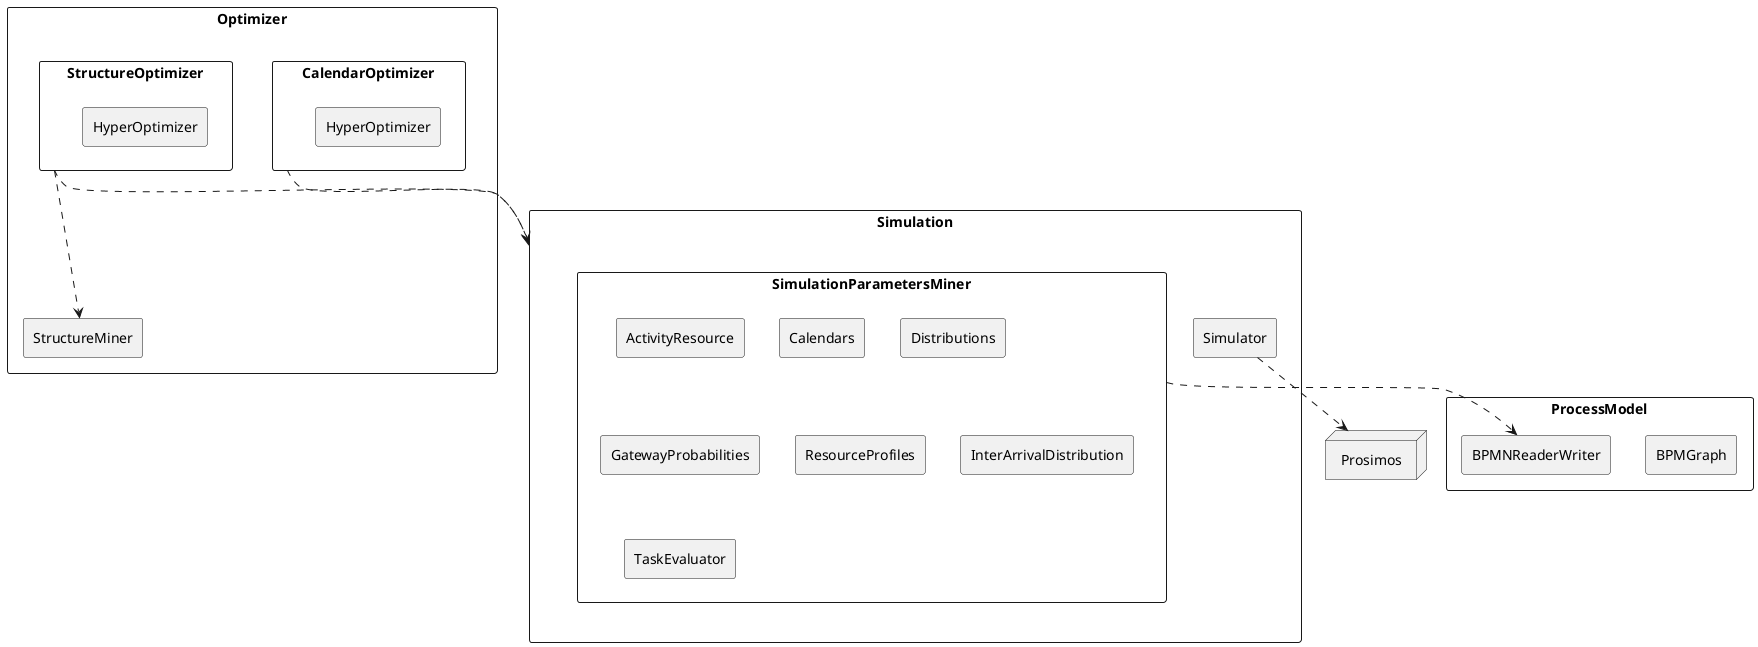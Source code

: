 @startuml Simod2
skinparam componentStyle rectangle

node Prosimos

component Simulation {
    component SimulationParametersMiner {
        component ActivityResource
        component Calendars
        component Distributions
        component GatewayProbabilities
        component ResourceProfiles
        component InterArrivalDistribution
        component TaskEvaluator
    }
    component Simulator
}

component ProcessModel {
    [BPMGraph]
    [BPMNReaderWriter]
}

component Optimizer {
    component StructureOptimizer {
        component "HyperOptimizer" as HyperOptimizer2
    }
    component StructureMiner

    StructureOptimizer ..> StructureMiner


    component CalendarOptimizer {
        component HyperOptimizer
    }
}

Simulator ..> Prosimos

SimulationParametersMiner ..> BPMNReaderWriter

StructureOptimizer ..> Simulation
CalendarOptimizer ..> Simulation

@enduml
